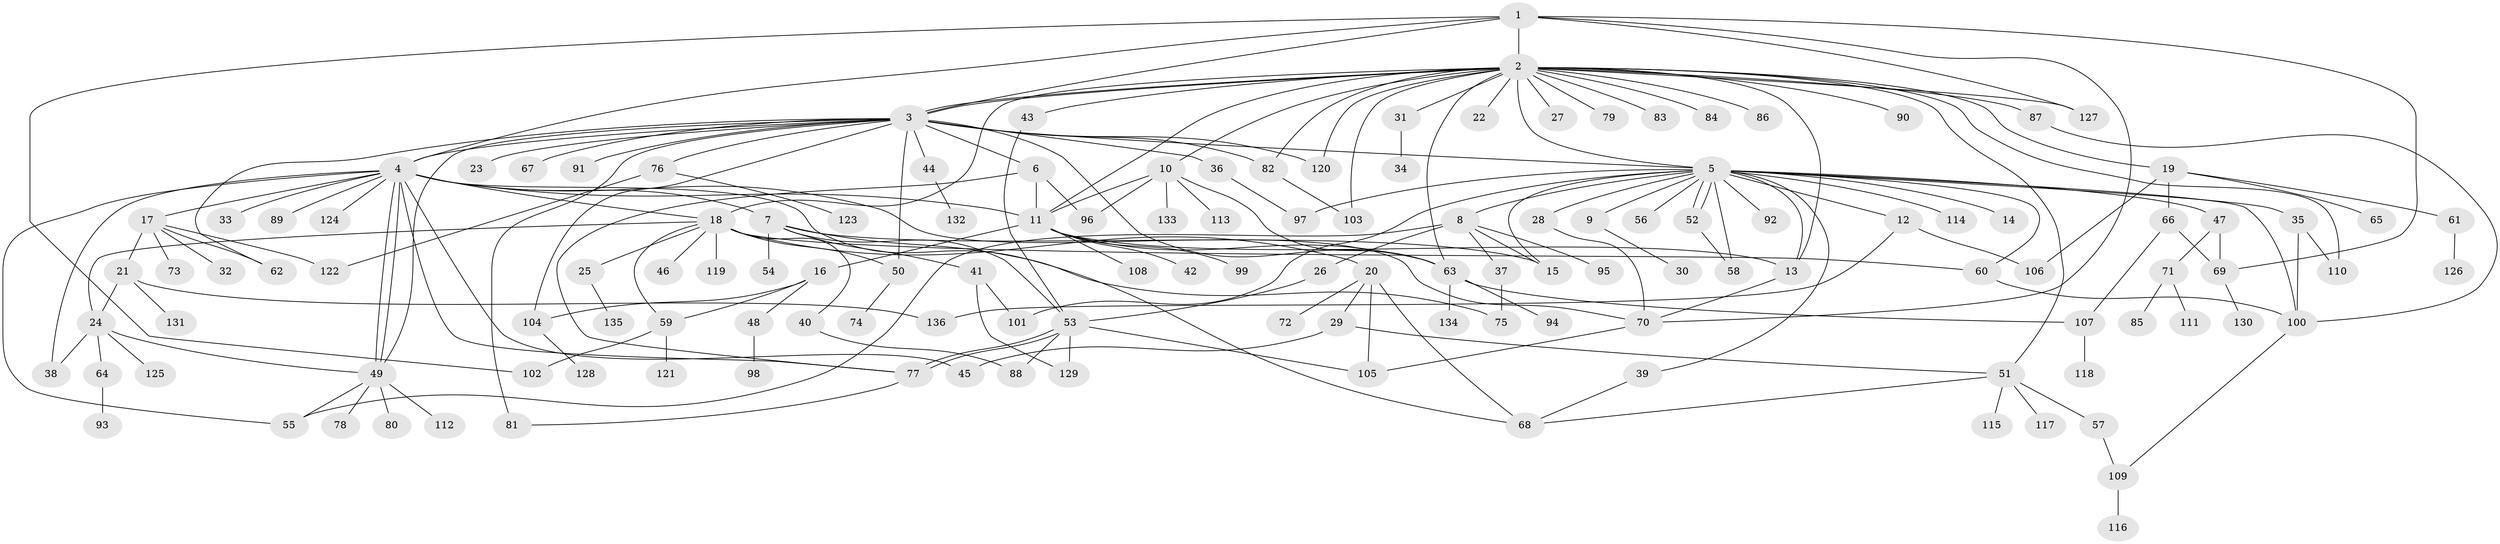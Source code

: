 // coarse degree distribution, {6: 0.029411764705882353, 1: 0.7647058823529411, 4: 0.014705882352941176, 2: 0.10294117647058823, 3: 0.04411764705882353, 7: 0.014705882352941176, 29: 0.029411764705882353}
// Generated by graph-tools (version 1.1) at 2025/50/03/04/25 21:50:17]
// undirected, 136 vertices, 202 edges
graph export_dot {
graph [start="1"]
  node [color=gray90,style=filled];
  1;
  2;
  3;
  4;
  5;
  6;
  7;
  8;
  9;
  10;
  11;
  12;
  13;
  14;
  15;
  16;
  17;
  18;
  19;
  20;
  21;
  22;
  23;
  24;
  25;
  26;
  27;
  28;
  29;
  30;
  31;
  32;
  33;
  34;
  35;
  36;
  37;
  38;
  39;
  40;
  41;
  42;
  43;
  44;
  45;
  46;
  47;
  48;
  49;
  50;
  51;
  52;
  53;
  54;
  55;
  56;
  57;
  58;
  59;
  60;
  61;
  62;
  63;
  64;
  65;
  66;
  67;
  68;
  69;
  70;
  71;
  72;
  73;
  74;
  75;
  76;
  77;
  78;
  79;
  80;
  81;
  82;
  83;
  84;
  85;
  86;
  87;
  88;
  89;
  90;
  91;
  92;
  93;
  94;
  95;
  96;
  97;
  98;
  99;
  100;
  101;
  102;
  103;
  104;
  105;
  106;
  107;
  108;
  109;
  110;
  111;
  112;
  113;
  114;
  115;
  116;
  117;
  118;
  119;
  120;
  121;
  122;
  123;
  124;
  125;
  126;
  127;
  128;
  129;
  130;
  131;
  132;
  133;
  134;
  135;
  136;
  1 -- 2;
  1 -- 3;
  1 -- 4;
  1 -- 69;
  1 -- 70;
  1 -- 102;
  1 -- 127;
  2 -- 3;
  2 -- 3;
  2 -- 5;
  2 -- 10;
  2 -- 11;
  2 -- 13;
  2 -- 18;
  2 -- 19;
  2 -- 22;
  2 -- 27;
  2 -- 31;
  2 -- 43;
  2 -- 51;
  2 -- 63;
  2 -- 79;
  2 -- 82;
  2 -- 83;
  2 -- 84;
  2 -- 86;
  2 -- 87;
  2 -- 90;
  2 -- 103;
  2 -- 110;
  2 -- 120;
  2 -- 127;
  3 -- 4;
  3 -- 5;
  3 -- 6;
  3 -- 23;
  3 -- 36;
  3 -- 44;
  3 -- 49;
  3 -- 50;
  3 -- 62;
  3 -- 63;
  3 -- 67;
  3 -- 76;
  3 -- 81;
  3 -- 82;
  3 -- 91;
  3 -- 104;
  3 -- 120;
  4 -- 7;
  4 -- 11;
  4 -- 17;
  4 -- 18;
  4 -- 33;
  4 -- 38;
  4 -- 45;
  4 -- 49;
  4 -- 49;
  4 -- 55;
  4 -- 68;
  4 -- 70;
  4 -- 77;
  4 -- 89;
  4 -- 124;
  5 -- 8;
  5 -- 9;
  5 -- 12;
  5 -- 13;
  5 -- 14;
  5 -- 15;
  5 -- 28;
  5 -- 35;
  5 -- 39;
  5 -- 47;
  5 -- 52;
  5 -- 52;
  5 -- 56;
  5 -- 58;
  5 -- 60;
  5 -- 92;
  5 -- 97;
  5 -- 100;
  5 -- 101;
  5 -- 114;
  6 -- 11;
  6 -- 77;
  6 -- 96;
  7 -- 15;
  7 -- 41;
  7 -- 53;
  7 -- 54;
  7 -- 75;
  8 -- 15;
  8 -- 26;
  8 -- 37;
  8 -- 55;
  8 -- 95;
  9 -- 30;
  10 -- 11;
  10 -- 63;
  10 -- 96;
  10 -- 113;
  10 -- 133;
  11 -- 13;
  11 -- 16;
  11 -- 42;
  11 -- 63;
  11 -- 99;
  11 -- 108;
  12 -- 106;
  12 -- 136;
  13 -- 70;
  16 -- 48;
  16 -- 59;
  16 -- 104;
  17 -- 21;
  17 -- 32;
  17 -- 62;
  17 -- 73;
  17 -- 122;
  18 -- 20;
  18 -- 24;
  18 -- 25;
  18 -- 40;
  18 -- 46;
  18 -- 50;
  18 -- 59;
  18 -- 60;
  18 -- 119;
  19 -- 61;
  19 -- 65;
  19 -- 66;
  19 -- 106;
  20 -- 29;
  20 -- 68;
  20 -- 72;
  20 -- 105;
  21 -- 24;
  21 -- 131;
  21 -- 136;
  24 -- 38;
  24 -- 49;
  24 -- 64;
  24 -- 125;
  25 -- 135;
  26 -- 53;
  28 -- 70;
  29 -- 45;
  29 -- 51;
  31 -- 34;
  35 -- 100;
  35 -- 110;
  36 -- 97;
  37 -- 75;
  39 -- 68;
  40 -- 88;
  41 -- 101;
  41 -- 129;
  43 -- 53;
  44 -- 132;
  47 -- 69;
  47 -- 71;
  48 -- 98;
  49 -- 55;
  49 -- 78;
  49 -- 80;
  49 -- 112;
  50 -- 74;
  51 -- 57;
  51 -- 68;
  51 -- 115;
  51 -- 117;
  52 -- 58;
  53 -- 77;
  53 -- 77;
  53 -- 88;
  53 -- 105;
  53 -- 129;
  57 -- 109;
  59 -- 102;
  59 -- 121;
  60 -- 100;
  61 -- 126;
  63 -- 94;
  63 -- 107;
  63 -- 134;
  64 -- 93;
  66 -- 69;
  66 -- 107;
  69 -- 130;
  70 -- 105;
  71 -- 85;
  71 -- 111;
  76 -- 122;
  76 -- 123;
  77 -- 81;
  82 -- 103;
  87 -- 100;
  100 -- 109;
  104 -- 128;
  107 -- 118;
  109 -- 116;
}
